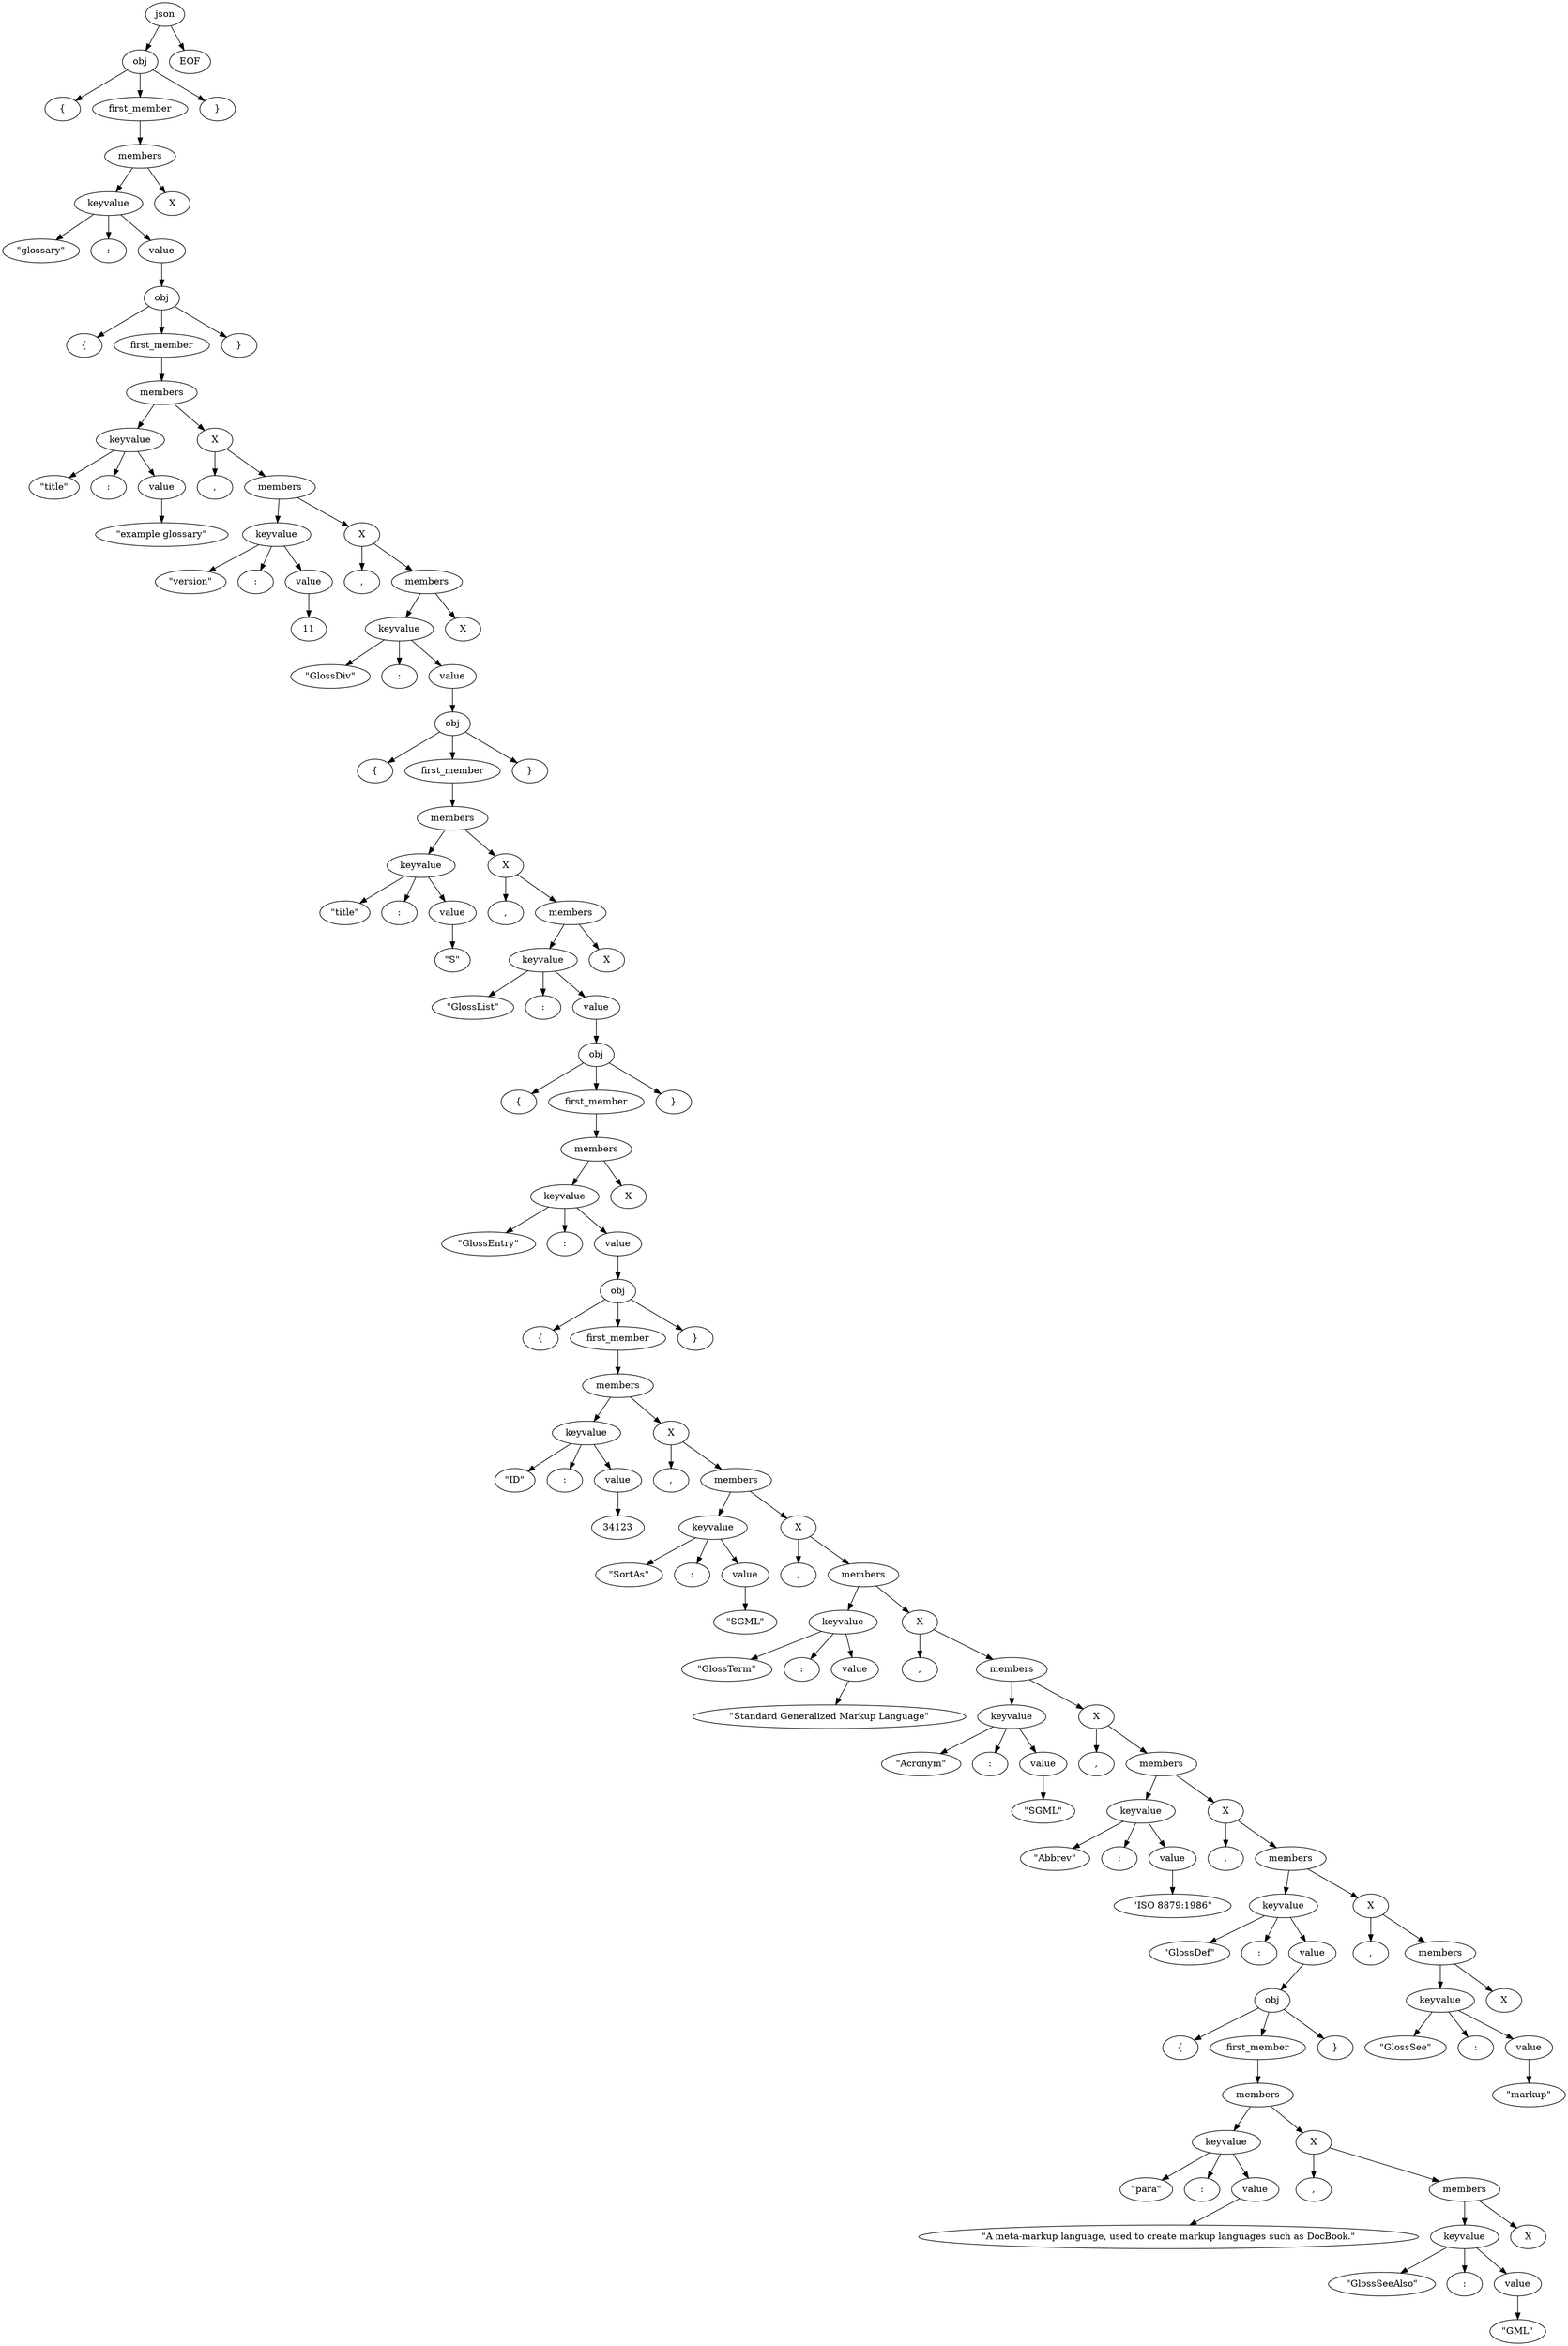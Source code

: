 digraph G
{
    0 [label="json"];
    1 [label="obj"];
    2 [label="{"];
    3 [label="first_member"];
    4 [label="members"];
    5 [label="keyvalue"];
    6 [label="\"glossary\""];
    7 [label=":"];
    8 [label="value"];
    9 [label="obj"];
    10 [label="{"];
    11 [label="first_member"];
    12 [label="members"];
    13 [label="keyvalue"];
    14 [label="\"title\""];
    15 [label=":"];
    16 [label="value"];
    17 [label="\"example glossary\""];
    18 [label="X"];
    19 [label=","];
    20 [label="members"];
    21 [label="keyvalue"];
    22 [label="\"version\""];
    23 [label=":"];
    24 [label="value"];
    25 [label="11"];
    26 [label="X"];
    27 [label=","];
    28 [label="members"];
    29 [label="keyvalue"];
    30 [label="\"GlossDiv\""];
    31 [label=":"];
    32 [label="value"];
    33 [label="obj"];
    34 [label="{"];
    35 [label="first_member"];
    36 [label="members"];
    37 [label="keyvalue"];
    38 [label="\"title\""];
    39 [label=":"];
    40 [label="value"];
    41 [label="\"S\""];
    42 [label="X"];
    43 [label=","];
    44 [label="members"];
    45 [label="keyvalue"];
    46 [label="\"GlossList\""];
    47 [label=":"];
    48 [label="value"];
    49 [label="obj"];
    50 [label="{"];
    51 [label="first_member"];
    52 [label="members"];
    53 [label="keyvalue"];
    54 [label="\"GlossEntry\""];
    55 [label=":"];
    56 [label="value"];
    57 [label="obj"];
    58 [label="{"];
    59 [label="first_member"];
    60 [label="members"];
    61 [label="keyvalue"];
    62 [label="\"ID\""];
    63 [label=":"];
    64 [label="value"];
    65 [label="34123"];
    66 [label="X"];
    67 [label=","];
    68 [label="members"];
    69 [label="keyvalue"];
    70 [label="\"SortAs\""];
    71 [label=":"];
    72 [label="value"];
    73 [label="\"SGML\""];
    74 [label="X"];
    75 [label=","];
    76 [label="members"];
    77 [label="keyvalue"];
    78 [label="\"GlossTerm\""];
    79 [label=":"];
    80 [label="value"];
    81 [label="\"Standard Generalized Markup Language\""];
    82 [label="X"];
    83 [label=","];
    84 [label="members"];
    85 [label="keyvalue"];
    86 [label="\"Acronym\""];
    87 [label=":"];
    88 [label="value"];
    89 [label="\"SGML\""];
    90 [label="X"];
    91 [label=","];
    92 [label="members"];
    93 [label="keyvalue"];
    94 [label="\"Abbrev\""];
    95 [label=":"];
    96 [label="value"];
    97 [label="\"ISO 8879:1986\""];
    98 [label="X"];
    99 [label=","];
    100 [label="members"];
    101 [label="keyvalue"];
    102 [label="\"GlossDef\""];
    103 [label=":"];
    104 [label="value"];
    105 [label="obj"];
    106 [label="{"];
    107 [label="first_member"];
    108 [label="members"];
    109 [label="keyvalue"];
    110 [label="\"para\""];
    111 [label=":"];
    112 [label="value"];
    113 [label="\"A meta-markup language, used to create markup languages such as DocBook.\""];
    114 [label="X"];
    115 [label=","];
    116 [label="members"];
    117 [label="keyvalue"];
    118 [label="\"GlossSeeAlso\""];
    119 [label=":"];
    120 [label="value"];
    121 [label="\"GML\""];
    122 [label="X"];
    123 [label="}"];
    124 [label="X"];
    125 [label=","];
    126 [label="members"];
    127 [label="keyvalue"];
    128 [label="\"GlossSee\""];
    129 [label=":"];
    130 [label="value"];
    131 [label="\"markup\""];
    132 [label="X"];
    133 [label="}"];
    134 [label="X"];
    135 [label="}"];
    136 [label="X"];
    137 [label="}"];
    138 [label="X"];
    139 [label="}"];
    140 [label="X"];
    141 [label="}"];
    142 [label="EOF"];

    16 -> 17;
    13 -> 14;
    13 -> 15;
    13 -> 16;
    24 -> 25;
    21 -> 22;
    21 -> 23;
    21 -> 24;
    40 -> 41;
    37 -> 38;
    37 -> 39;
    37 -> 40;
    64 -> 65;
    61 -> 62;
    61 -> 63;
    61 -> 64;
    72 -> 73;
    69 -> 70;
    69 -> 71;
    69 -> 72;
    80 -> 81;
    77 -> 78;
    77 -> 79;
    77 -> 80;
    88 -> 89;
    85 -> 86;
    85 -> 87;
    85 -> 88;
    96 -> 97;
    93 -> 94;
    93 -> 95;
    93 -> 96;
    112 -> 113;
    109 -> 110;
    109 -> 111;
    109 -> 112;
    120 -> 121;
    117 -> 118;
    117 -> 119;
    117 -> 120;
    116 -> 117;
    116 -> 122;
    114 -> 115;
    114 -> 116;
    108 -> 109;
    108 -> 114;
    107 -> 108;
    105 -> 106;
    105 -> 107;
    105 -> 123;
    104 -> 105;
    101 -> 102;
    101 -> 103;
    101 -> 104;
    130 -> 131;
    127 -> 128;
    127 -> 129;
    127 -> 130;
    126 -> 127;
    126 -> 132;
    124 -> 125;
    124 -> 126;
    100 -> 101;
    100 -> 124;
    98 -> 99;
    98 -> 100;
    92 -> 93;
    92 -> 98;
    90 -> 91;
    90 -> 92;
    84 -> 85;
    84 -> 90;
    82 -> 83;
    82 -> 84;
    76 -> 77;
    76 -> 82;
    74 -> 75;
    74 -> 76;
    68 -> 69;
    68 -> 74;
    66 -> 67;
    66 -> 68;
    60 -> 61;
    60 -> 66;
    59 -> 60;
    57 -> 58;
    57 -> 59;
    57 -> 133;
    56 -> 57;
    53 -> 54;
    53 -> 55;
    53 -> 56;
    52 -> 53;
    52 -> 134;
    51 -> 52;
    49 -> 50;
    49 -> 51;
    49 -> 135;
    48 -> 49;
    45 -> 46;
    45 -> 47;
    45 -> 48;
    44 -> 45;
    44 -> 136;
    42 -> 43;
    42 -> 44;
    36 -> 37;
    36 -> 42;
    35 -> 36;
    33 -> 34;
    33 -> 35;
    33 -> 137;
    32 -> 33;
    29 -> 30;
    29 -> 31;
    29 -> 32;
    28 -> 29;
    28 -> 138;
    26 -> 27;
    26 -> 28;
    20 -> 21;
    20 -> 26;
    18 -> 19;
    18 -> 20;
    12 -> 13;
    12 -> 18;
    11 -> 12;
    9 -> 10;
    9 -> 11;
    9 -> 139;
    8 -> 9;
    5 -> 6;
    5 -> 7;
    5 -> 8;
    4 -> 5;
    4 -> 140;
    3 -> 4;
    1 -> 2;
    1 -> 3;
    1 -> 141;
    0 -> 1;
    0 -> 142;
}